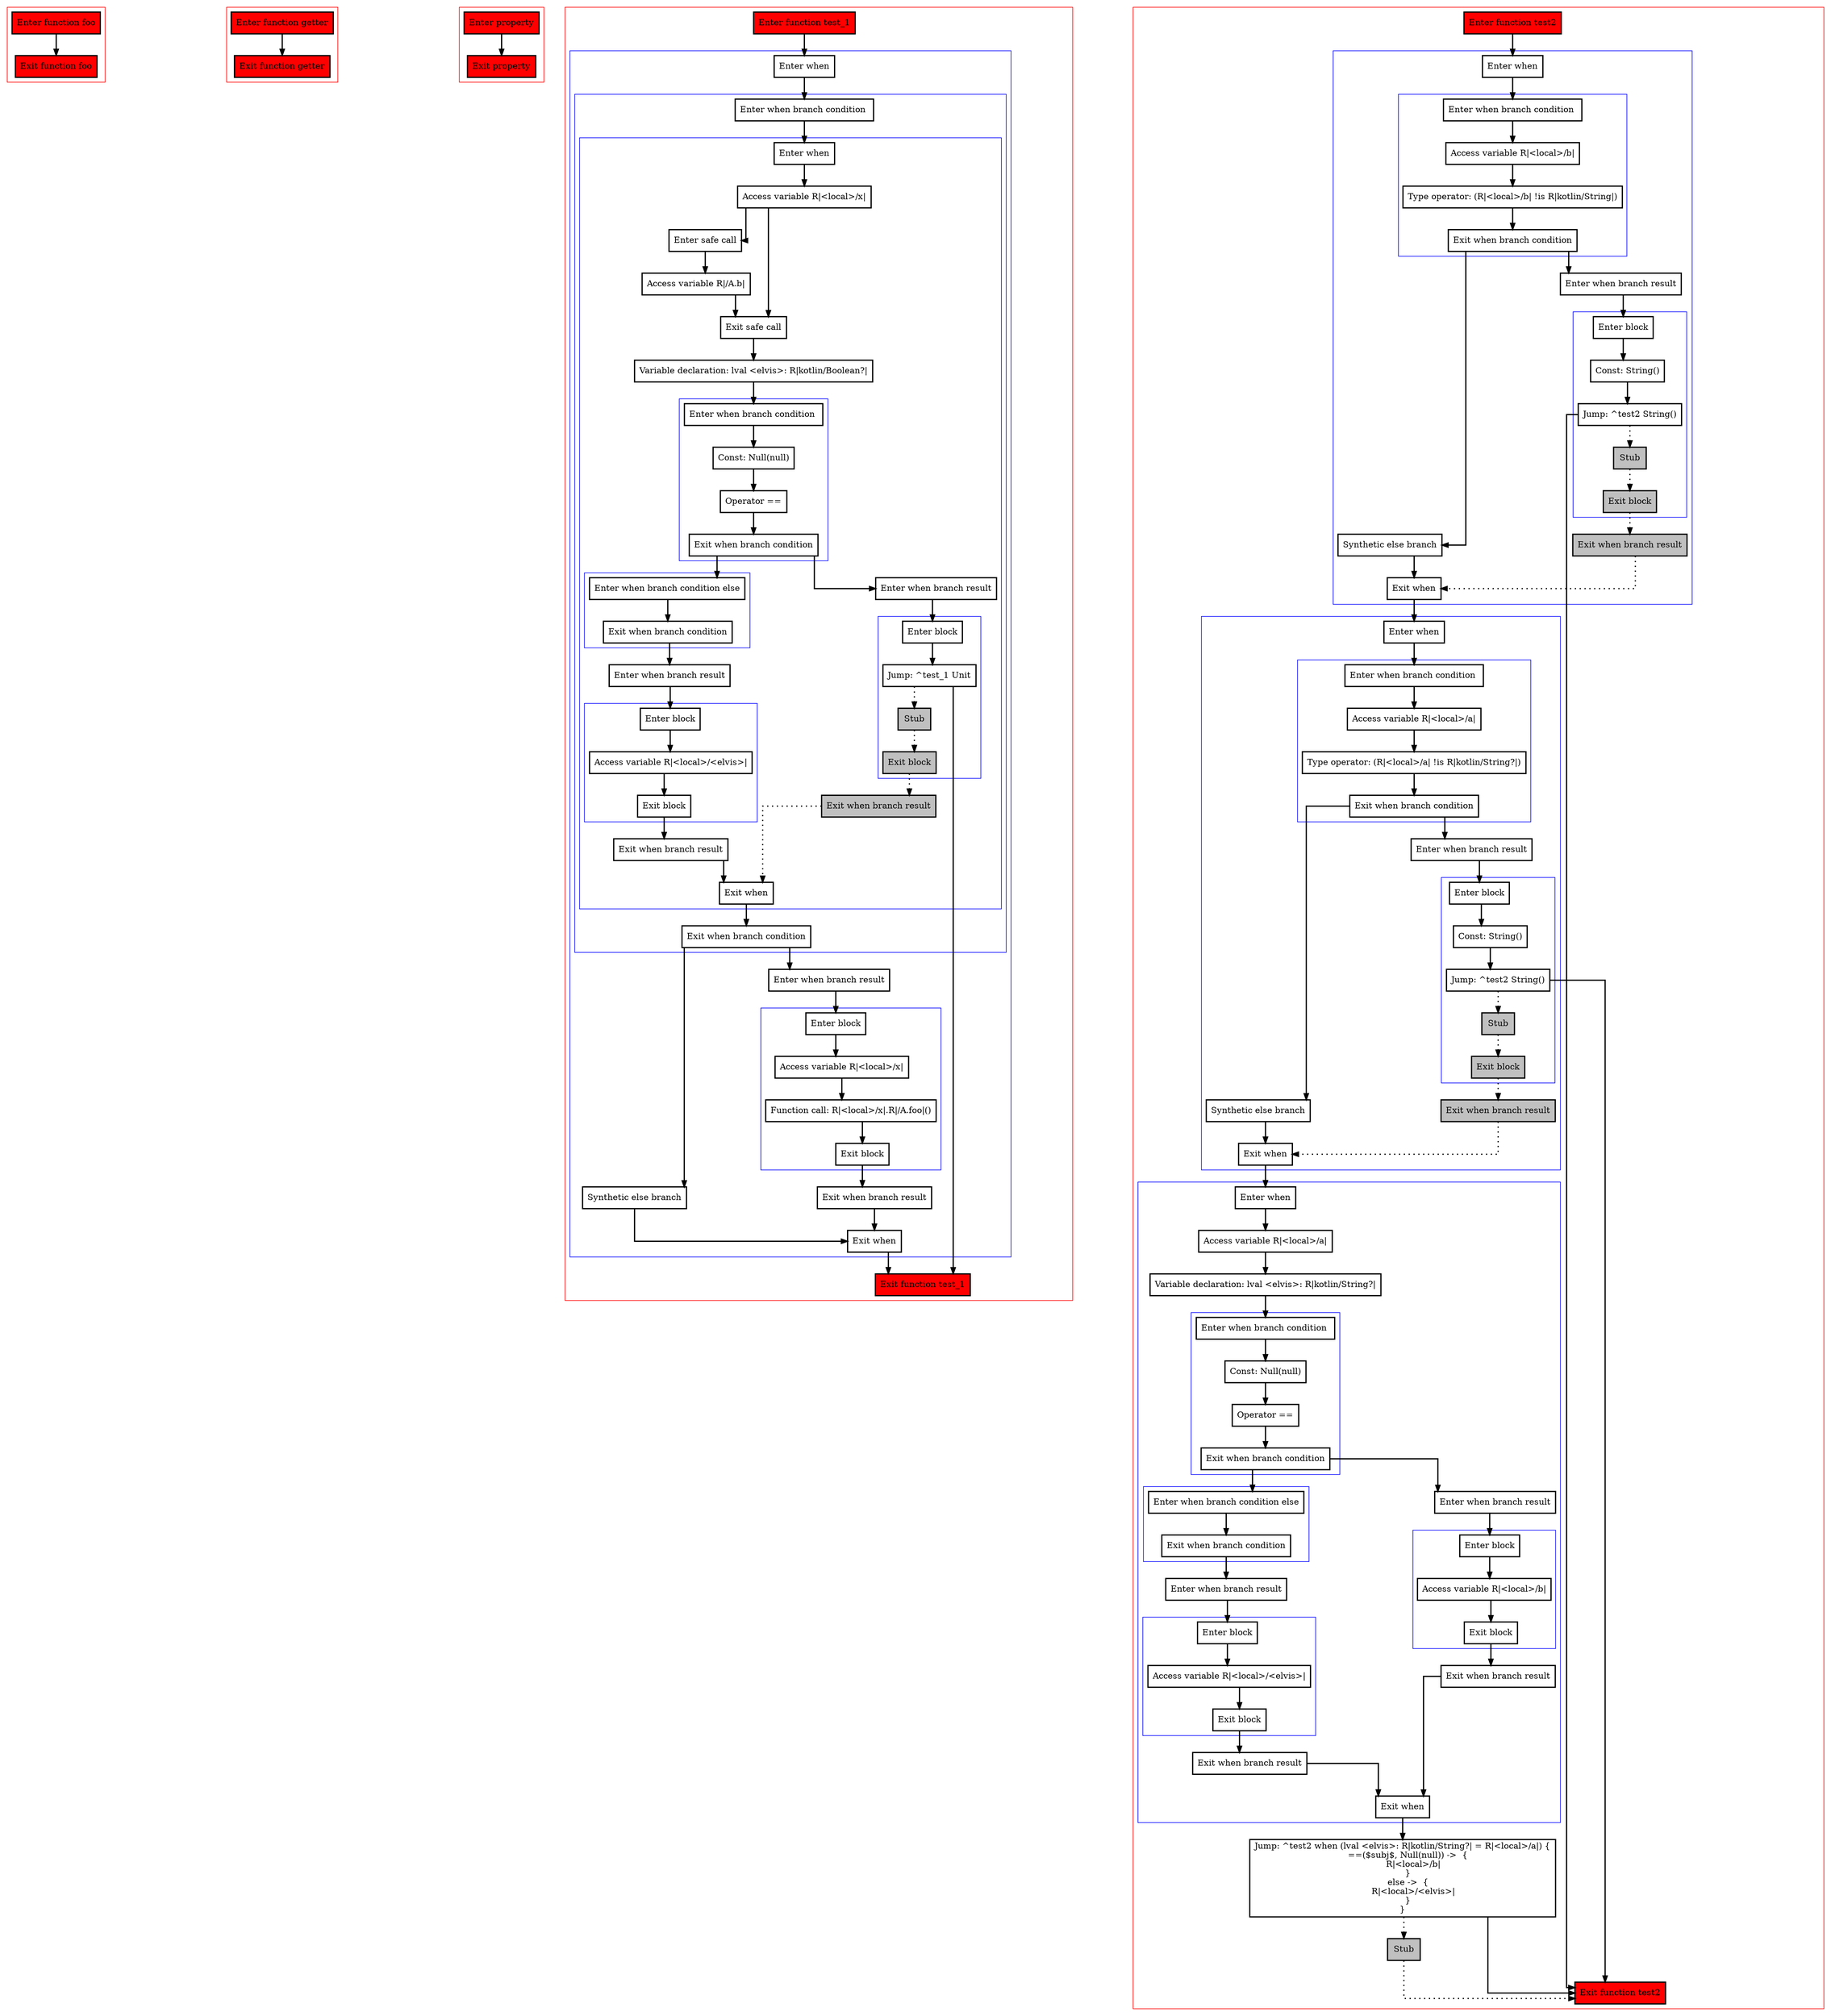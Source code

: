 digraph elvis_kt {
    graph [splines=ortho nodesep=3]
    node [shape=box penwidth=2]
    edge [penwidth=2]

    subgraph cluster_0 {
        color=red
        0 [label="Enter function foo" style="filled" fillcolor=red];
        1 [label="Exit function foo" style="filled" fillcolor=red];
    }

    0 -> {1};

    subgraph cluster_1 {
        color=red
        2 [label="Enter function getter" style="filled" fillcolor=red];
        3 [label="Exit function getter" style="filled" fillcolor=red];
    }

    2 -> {3};

    subgraph cluster_2 {
        color=red
        4 [label="Enter property" style="filled" fillcolor=red];
        5 [label="Exit property" style="filled" fillcolor=red];
    }

    4 -> {5};

    subgraph cluster_3 {
        color=red
        6 [label="Enter function test_1" style="filled" fillcolor=red];
        subgraph cluster_4 {
            color=blue
            7 [label="Enter when"];
            subgraph cluster_5 {
                color=blue
                8 [label="Enter when branch condition "];
                subgraph cluster_6 {
                    color=blue
                    9 [label="Enter when"];
                    10 [label="Access variable R|<local>/x|"];
                    11 [label="Enter safe call"];
                    12 [label="Access variable R|/A.b|"];
                    13 [label="Exit safe call"];
                    14 [label="Variable declaration: lval <elvis>: R|kotlin/Boolean?|"];
                    subgraph cluster_7 {
                        color=blue
                        15 [label="Enter when branch condition "];
                        16 [label="Const: Null(null)"];
                        17 [label="Operator =="];
                        18 [label="Exit when branch condition"];
                    }
                    subgraph cluster_8 {
                        color=blue
                        19 [label="Enter when branch condition else"];
                        20 [label="Exit when branch condition"];
                    }
                    21 [label="Enter when branch result"];
                    subgraph cluster_9 {
                        color=blue
                        22 [label="Enter block"];
                        23 [label="Access variable R|<local>/<elvis>|"];
                        24 [label="Exit block"];
                    }
                    25 [label="Exit when branch result"];
                    26 [label="Enter when branch result"];
                    subgraph cluster_10 {
                        color=blue
                        27 [label="Enter block"];
                        28 [label="Jump: ^test_1 Unit"];
                        29 [label="Stub" style="filled" fillcolor=gray];
                        30 [label="Exit block" style="filled" fillcolor=gray];
                    }
                    31 [label="Exit when branch result" style="filled" fillcolor=gray];
                    32 [label="Exit when"];
                }
                33 [label="Exit when branch condition"];
            }
            34 [label="Synthetic else branch"];
            35 [label="Enter when branch result"];
            subgraph cluster_11 {
                color=blue
                36 [label="Enter block"];
                37 [label="Access variable R|<local>/x|"];
                38 [label="Function call: R|<local>/x|.R|/A.foo|()"];
                39 [label="Exit block"];
            }
            40 [label="Exit when branch result"];
            41 [label="Exit when"];
        }
        42 [label="Exit function test_1" style="filled" fillcolor=red];
    }

    6 -> {7};
    7 -> {8};
    8 -> {9};
    9 -> {10};
    10 -> {11 13};
    11 -> {12};
    12 -> {13};
    13 -> {14};
    14 -> {15};
    15 -> {16};
    16 -> {17};
    17 -> {18};
    18 -> {26 19};
    19 -> {20};
    20 -> {21};
    21 -> {22};
    22 -> {23};
    23 -> {24};
    24 -> {25};
    25 -> {32};
    26 -> {27};
    27 -> {28};
    28 -> {42};
    28 -> {29} [style=dotted];
    29 -> {30} [style=dotted];
    30 -> {31} [style=dotted];
    31 -> {32} [style=dotted];
    32 -> {33};
    33 -> {35 34};
    34 -> {41};
    35 -> {36};
    36 -> {37};
    37 -> {38};
    38 -> {39};
    39 -> {40};
    40 -> {41};
    41 -> {42};

    subgraph cluster_12 {
        color=red
        43 [label="Enter function test2" style="filled" fillcolor=red];
        subgraph cluster_13 {
            color=blue
            44 [label="Enter when"];
            subgraph cluster_14 {
                color=blue
                45 [label="Enter when branch condition "];
                46 [label="Access variable R|<local>/b|"];
                47 [label="Type operator: (R|<local>/b| !is R|kotlin/String|)"];
                48 [label="Exit when branch condition"];
            }
            49 [label="Synthetic else branch"];
            50 [label="Enter when branch result"];
            subgraph cluster_15 {
                color=blue
                51 [label="Enter block"];
                52 [label="Const: String()"];
                53 [label="Jump: ^test2 String()"];
                54 [label="Stub" style="filled" fillcolor=gray];
                55 [label="Exit block" style="filled" fillcolor=gray];
            }
            56 [label="Exit when branch result" style="filled" fillcolor=gray];
            57 [label="Exit when"];
        }
        subgraph cluster_16 {
            color=blue
            58 [label="Enter when"];
            subgraph cluster_17 {
                color=blue
                59 [label="Enter when branch condition "];
                60 [label="Access variable R|<local>/a|"];
                61 [label="Type operator: (R|<local>/a| !is R|kotlin/String?|)"];
                62 [label="Exit when branch condition"];
            }
            63 [label="Synthetic else branch"];
            64 [label="Enter when branch result"];
            subgraph cluster_18 {
                color=blue
                65 [label="Enter block"];
                66 [label="Const: String()"];
                67 [label="Jump: ^test2 String()"];
                68 [label="Stub" style="filled" fillcolor=gray];
                69 [label="Exit block" style="filled" fillcolor=gray];
            }
            70 [label="Exit when branch result" style="filled" fillcolor=gray];
            71 [label="Exit when"];
        }
        subgraph cluster_19 {
            color=blue
            72 [label="Enter when"];
            73 [label="Access variable R|<local>/a|"];
            74 [label="Variable declaration: lval <elvis>: R|kotlin/String?|"];
            subgraph cluster_20 {
                color=blue
                75 [label="Enter when branch condition "];
                76 [label="Const: Null(null)"];
                77 [label="Operator =="];
                78 [label="Exit when branch condition"];
            }
            subgraph cluster_21 {
                color=blue
                79 [label="Enter when branch condition else"];
                80 [label="Exit when branch condition"];
            }
            81 [label="Enter when branch result"];
            subgraph cluster_22 {
                color=blue
                82 [label="Enter block"];
                83 [label="Access variable R|<local>/<elvis>|"];
                84 [label="Exit block"];
            }
            85 [label="Exit when branch result"];
            86 [label="Enter when branch result"];
            subgraph cluster_23 {
                color=blue
                87 [label="Enter block"];
                88 [label="Access variable R|<local>/b|"];
                89 [label="Exit block"];
            }
            90 [label="Exit when branch result"];
            91 [label="Exit when"];
        }
        92 [label="Jump: ^test2 when (lval <elvis>: R|kotlin/String?| = R|<local>/a|) {
    ==($subj$, Null(null)) ->  {
        R|<local>/b|
    }
    else ->  {
        R|<local>/<elvis>|
    }
}
"];
        93 [label="Stub" style="filled" fillcolor=gray];
        94 [label="Exit function test2" style="filled" fillcolor=red];
    }

    43 -> {44};
    44 -> {45};
    45 -> {46};
    46 -> {47};
    47 -> {48};
    48 -> {50 49};
    49 -> {57};
    50 -> {51};
    51 -> {52};
    52 -> {53};
    53 -> {94};
    53 -> {54} [style=dotted];
    54 -> {55} [style=dotted];
    55 -> {56} [style=dotted];
    56 -> {57} [style=dotted];
    57 -> {58};
    58 -> {59};
    59 -> {60};
    60 -> {61};
    61 -> {62};
    62 -> {64 63};
    63 -> {71};
    64 -> {65};
    65 -> {66};
    66 -> {67};
    67 -> {94};
    67 -> {68} [style=dotted];
    68 -> {69} [style=dotted];
    69 -> {70} [style=dotted];
    70 -> {71} [style=dotted];
    71 -> {72};
    72 -> {73};
    73 -> {74};
    74 -> {75};
    75 -> {76};
    76 -> {77};
    77 -> {78};
    78 -> {86 79};
    79 -> {80};
    80 -> {81};
    81 -> {82};
    82 -> {83};
    83 -> {84};
    84 -> {85};
    85 -> {91};
    86 -> {87};
    87 -> {88};
    88 -> {89};
    89 -> {90};
    90 -> {91};
    91 -> {92};
    92 -> {94};
    92 -> {93} [style=dotted];
    93 -> {94} [style=dotted];

}
